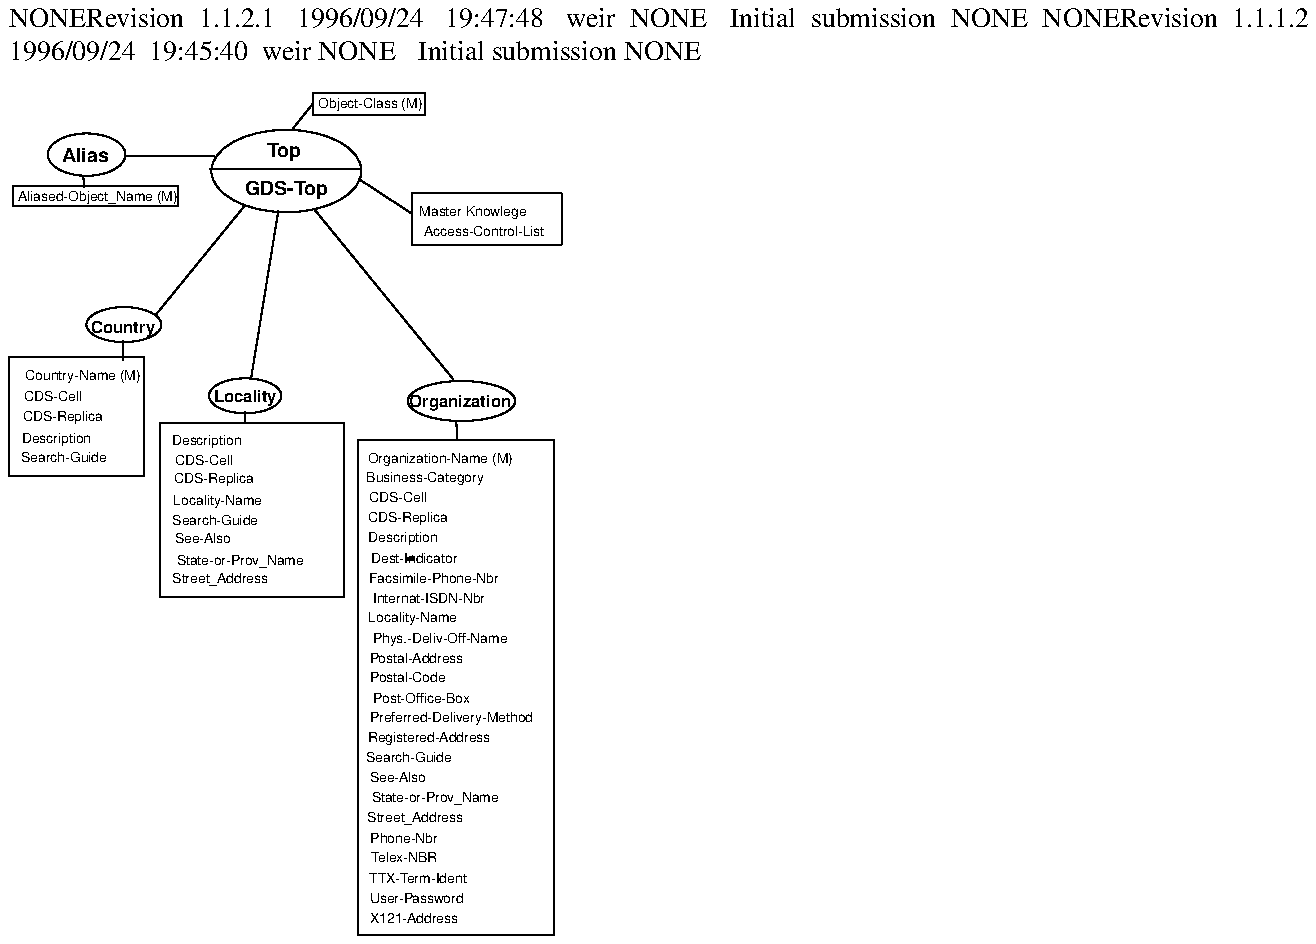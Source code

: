 ...\" @OSF_COPYRIGHT@
...\" COPYRIGHT NOTICE
...\" Copyright (c) 1990, 1991, 1992, 1993 Open Software Foundation, Inc.
...\" ALL RIGHTS RESERVED (DCE).  See the file named COPYRIGHT.DCE in the
...\" src directory for the full copyright text.
...\" 
...\" HISTORY
...\" $Log: fig1.07.pic,v $
NONERevision 1.1.2.1  1996/09/24  19:47:48  weir
NONE	Initial submission
NONE
NONERevision 1.1.1.2  1996/09/24  19:45:40  weir
NONE	Initial submission
NONE
...\" Revision 1.1.2.1  1994/08/04  21:01:35  hal
...\" 	Create DCE GDS Admin Gd & Ref from GDS parts of Adm Gd & Cmd Ref; fix log
...\" 	[1994/08/04  20:36:38  hal]
...\"
...\" Revision 1.1.2.5  1993/01/28  19:08:12  dbelch
...\" 	Embedding copyright notice
...\" 	[1993/01/28  18:34:58  dbelch]
...\" 
...\" Revision 1.1.2.4  1993/01/10  21:32:48  rnollman
...\" 	fixes after Dublin edit
...\" 	[1993/01/10  21:32:31  rnollman]
...\" 
...\" Revision 1.1.2.3  1992/11/19  22:32:38  rnollman
...\" 	update illustration
...\" 	[1992/11/19  22:32:02  rnollman]
...\" 
...\" Revision 1.1.2.2  1992/10/27  19:07:46  rnollman
...\" 	work in progress
...\" 	[1992/10/27  19:06:29  rnollman]
...\" 
...\" $EndLog$
.PS
scale = 160
line   from 93, 623 \
	to 164, 623 
box  wid 132 ht 16 at 69, 591
line   from 59, 607 \
	to 60, 598 
ellipse wid 62 ht 34 at 62, 624
"\fH\s5Aliased-Object_Name (M)\s0\fP"  at 71, 592
"\f(HB\s7Alias\s0\fP"  at 61, 623
line   from 244, 580 \
	to 355, 444 
line   from 215, 579 \
	to 194, 446 
line   from 188, 583 \
	to 118, 496 
"\fH\s5Object-Class (M)\s0\fP"  at 289, 666
"\f(HB\s7GDS-Top\s0\fP"  at 222, 597
"\f(HB\s7Top\s0\fP"  at 220, 627
ellipse wid 120 ht 66 at 222, 611
box  wid 120 ht 41 at 382, 572.5
"\fH\s5Access-Control-List\s0\fP"  at 380, 564
"\fH\s5Master Knowlege\s0\fP"  at 371, 580
line   from 280, 604 \
	to 322, 577 
box  wid 90 ht 17 at 288, 664.5
line   from 243, 665 \
	to 227, 645 
line   from 161, 612 \
	to 281, 612 
"\fH\s5Organization-Name (M)\s0\fP"  at 345, 382
"\fH\s5CDS-Cell\s0\fP"  at 311, 351
box  wid 147 ht 139 at 194.5, 339.5
ellipse wid 60 ht 28 at 92, 488
ellipse wid 58 ht 28 at 189, 431
ellipse wid 86 ht 32 at 362, 427
line   from 358, 411 \
	to 359, 397 
"\fH\s5X121-Address\s0\fP"  at 324, 14
"\fH\s5Street_Address\s0\fP"  at 325, 95
"\fH\s5See-Also\s0\fP"  at 311, 127
"\fH\s5Search-Guide\s0\fP"  at 320, 143
"\fH\s5Registered-Address\s0\fP"  at 336, 159
"\fH\s5Preferred-Delivery-Method\s0\fP"  at 354, 175
"\fH\s5Post-Office-Box\s0\fP"  at 330, 190
"\fH\s5Postal-Address\s0\fP"  at 326, 222
"\fH\s5Postal-Code\s0\fP"  at 319, 207
"\fH\s5Locality-Name\s0\fP"  at 323, 255
"\fH\s5Description\s0\fP"  at 315, 319
"\fH\s5CDS-Replica\s0\fP"  at 319, 335
"\fH\s5Business-Category\s0\fP"  at 333, 367
"\f(HB\s6Country\s0\fP"  at 91, 486
"\f(HB\s6Locality\s0\fP"  at 189, 431
"\fH\s5Street_Address\s0\fP"  at 169, 286
"\fH\s5Search-Guide\s0\fP"  at 165, 333
"\fH\s5CDS-Replica\s0\fP"  at 164, 366
"\fH\s5Description\s0\fP"  at 158, 397
"\fH\s5CDS-Cell\s0\fP"  at 156, 381
line   from 91, 475 \
	to 91, 460 
line   from 189, 418 \
	to 189, 409 
"\f(HB\s6Organization\s0\fP"  at 361, 427
"\f(HB\s6\s0\fP"  at 370, 406
box  wid 108 ht 95 at 54, 414.5
"\fH\s5Country-Name (M)\s0\fP"  at 59, 449
"\fH\s5Search-Guide\s0\fP"  at 44, 383
"\fH\s5Description\s0\fP"  at 38, 398
"\fH\s5CDS-Replica\s0\fP"  at 43, 416
"\fH\s5CDS-Cell\s0\fP"  at 35, 432
"\fH\s5State-or-Prov_Name\s0\fP"  at 185, 301
"\fH\s5See-Also\s0\fP"  at 155, 318
"\fH\s5Locality-Name\s0\fP"  at 167, 349
box  wid 157 ht 396 at 357.5, 198
"\fH\s5User-Password\s0\fP"  at 326, 30
box  wid 4 ht 1 at 321, 300.5
"\fH\s5Dest-Indicator\s0\fP"  at 324, 302
"\fH\s5Facsimile-Phone-Nbr\s0\fP"  at 340, 286
"\fH\s5Internat-ISDN-Nbr\s0\fP"  at 336, 270
"\fH\s5Phys.-Deliv-Off-Name\s0\fP"  at 345, 238
"\fH\s5State-or-Prov_Name\s0\fP"  at 341, 111
"\fH\s5Phone-Nbr\s0\fP"  at 316, 78
"\fH\s5Telex-NBR\s0\fP"  at 316, 63
"\fH\s5TTX-Term-Ident\s0\fP"  at 327, 46
.PE
